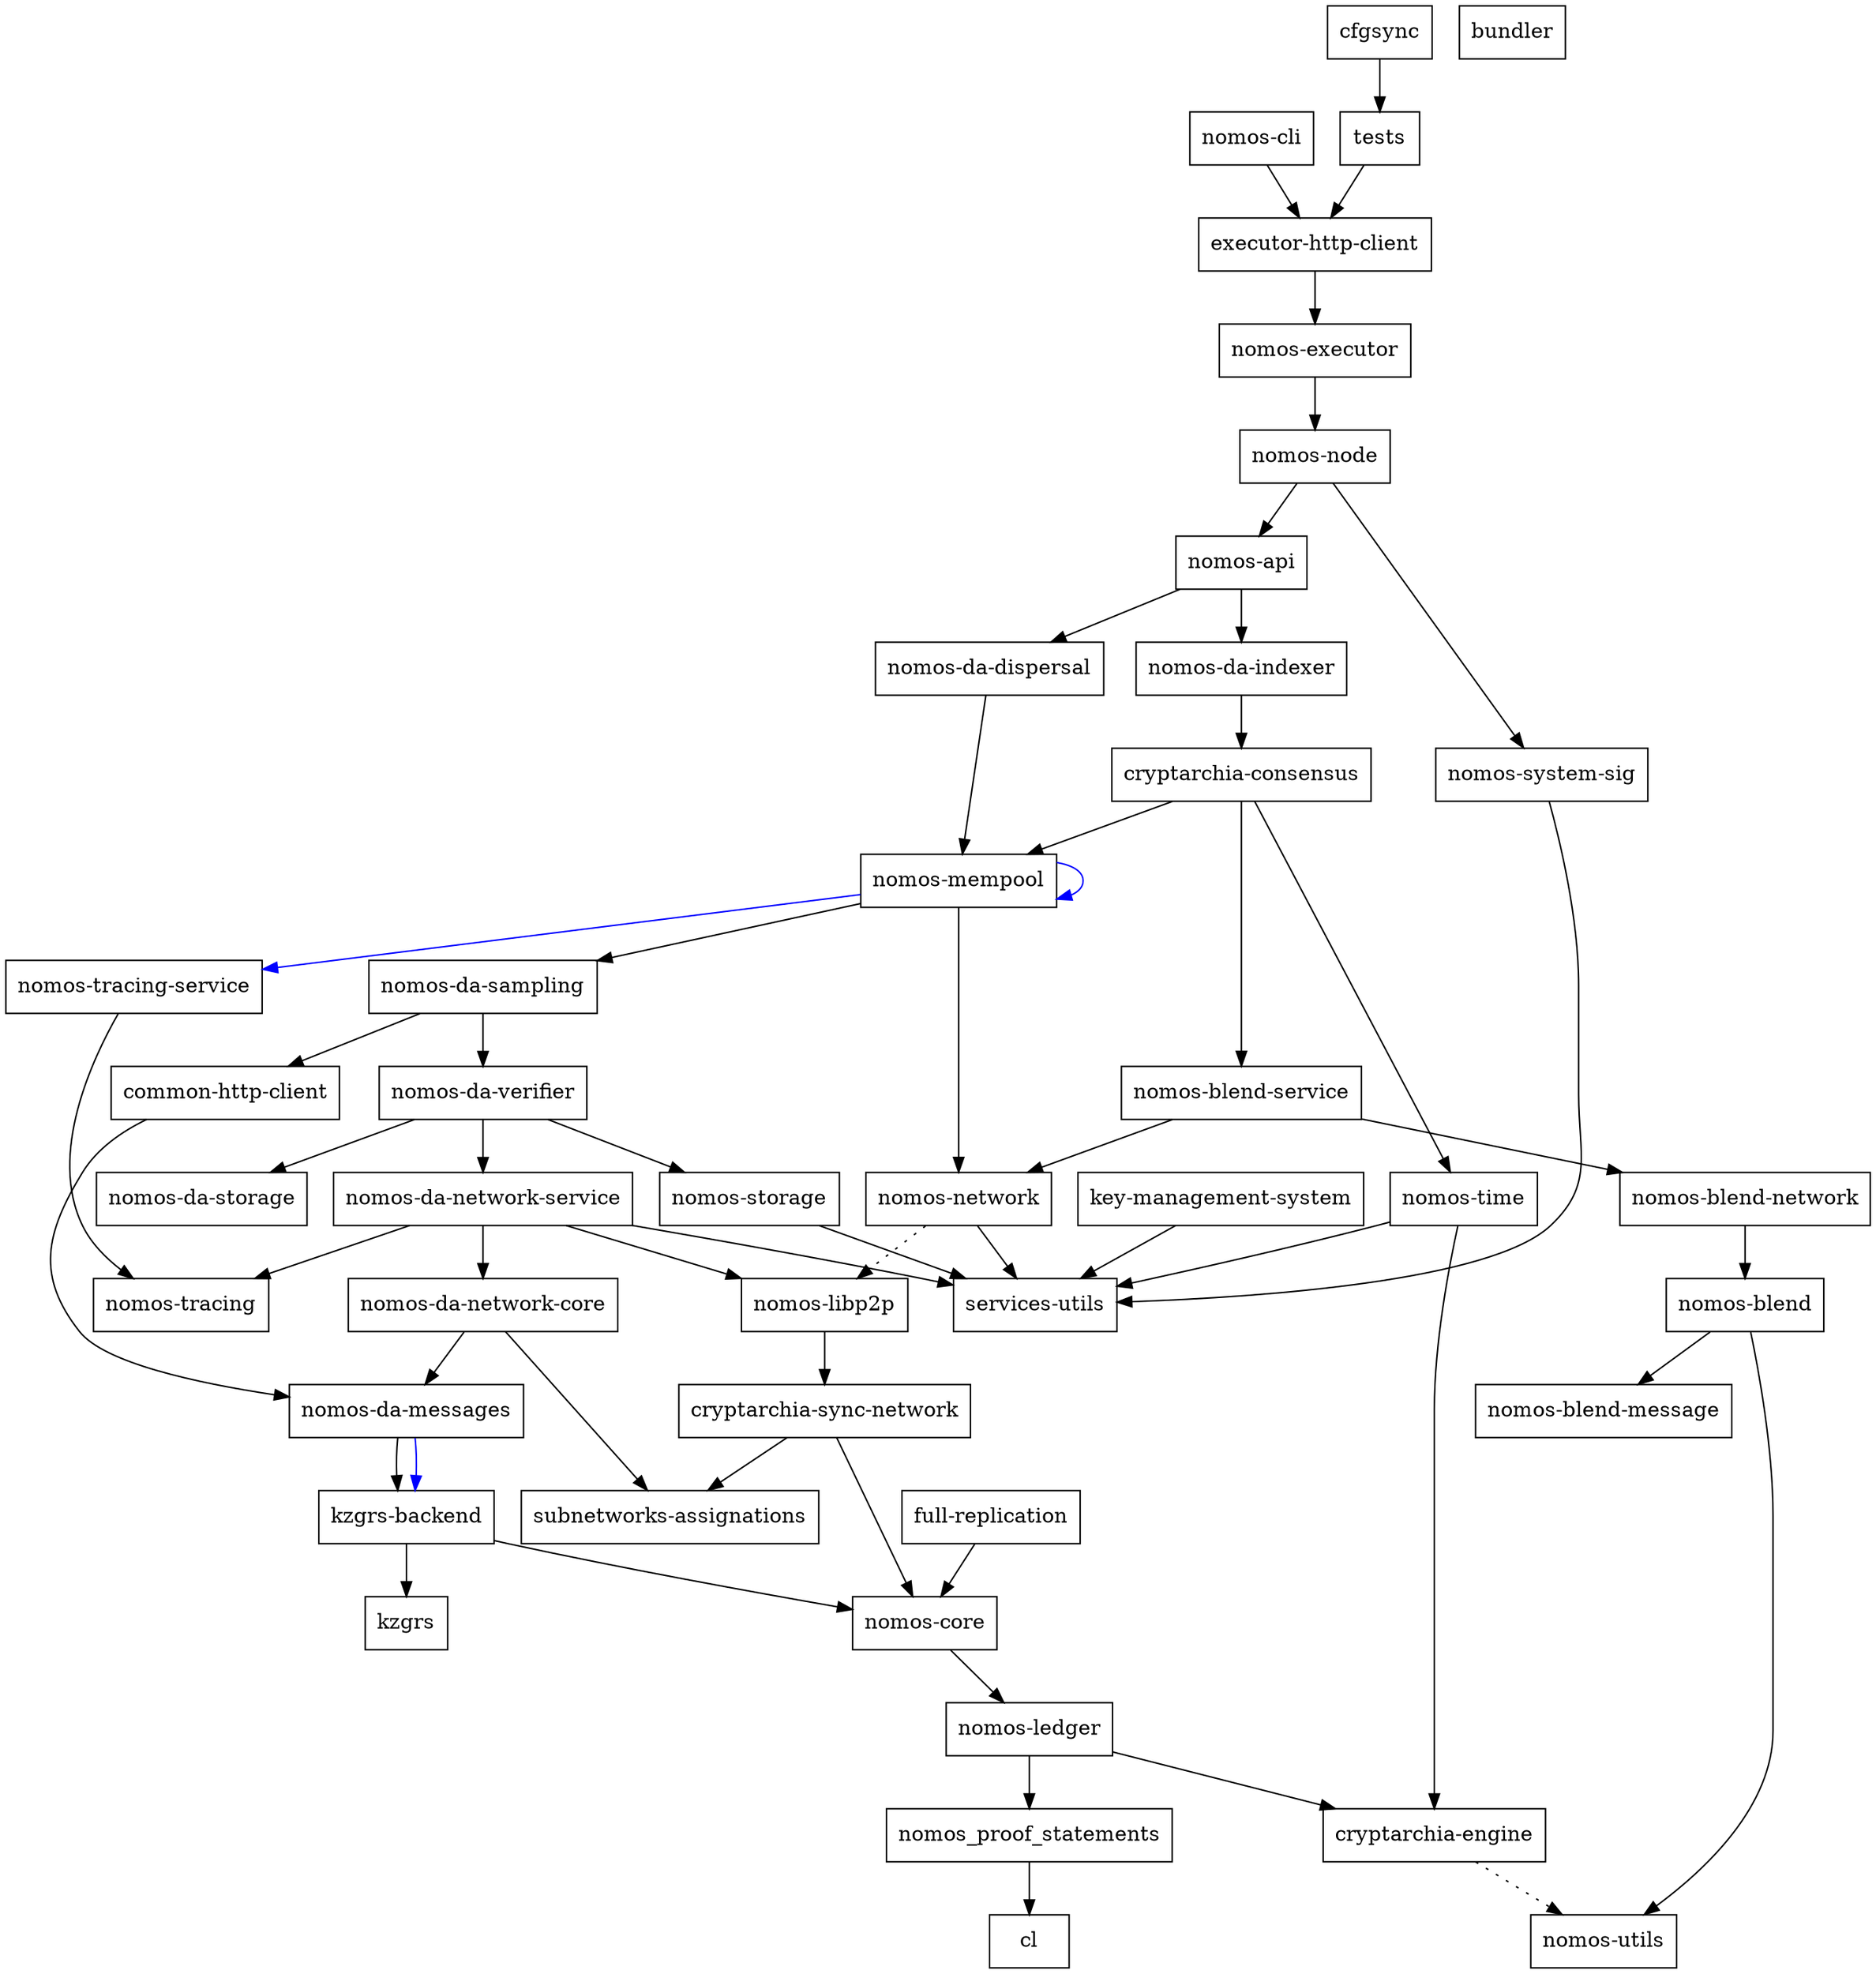 digraph {
    0 [ label = "common-http-client" shape = box]
    1 [ label = "nomos-core" shape = box]
    2 [ label = "cl" shape = box]
    3 [ label = "cryptarchia-engine" shape = box]
    4 [ label = "nomos-utils" shape = box]
    5 [ label = "nomos-ledger" shape = box]
    6 [ label = "nomos_proof_statements" shape = box]
    7 [ label = "nomos-da-messages" shape = box]
    8 [ label = "kzgrs-backend" shape = box]
    9 [ label = "kzgrs" shape = box]
    10 [ label = "executor-http-client" shape = box]
    11 [ label = "nomos-executor" shape = box]
    12 [ label = "nomos-api" shape = box]
    13 [ label = "cryptarchia-consensus" shape = box]
    14 [ label = "cryptarchia-sync-network" shape = box]
    15 [ label = "subnetworks-assignations" shape = box]
    16 [ label = "nomos-blend-service" shape = box]
    17 [ label = "nomos-blend" shape = box]
    18 [ label = "nomos-blend-message" shape = box]
    19 [ label = "nomos-blend-network" shape = box]
    20 [ label = "nomos-libp2p" shape = box]
    21 [ label = "nomos-network" shape = box]
    22 [ label = "services-utils" shape = box]
    23 [ label = "nomos-da-sampling" shape = box]
    24 [ label = "nomos-da-network-core" shape = box]
    25 [ label = "nomos-da-network-service" shape = box]
    26 [ label = "nomos-tracing" shape = box]
    27 [ label = "nomos-da-storage" shape = box]
    28 [ label = "nomos-da-verifier" shape = box]
    29 [ label = "nomos-storage" shape = box]
    30 [ label = "nomos-mempool" shape = box]
    31 [ label = "nomos-tracing-service" shape = box]
    32 [ label = "nomos-time" shape = box]
    33 [ label = "nomos-da-dispersal" shape = box]
    34 [ label = "nomos-da-indexer" shape = box]
    35 [ label = "nomos-node" shape = box]
    36 [ label = "nomos-system-sig" shape = box]
    37 [ label = "bundler" shape = box]
    38 [ label = "nomos-cli" shape = box]
    39 [ label = "full-replication" shape = box]
    40 [ label = "key-management-system" shape = box]
    41 [ label = "cfgsync" shape = box]
    42 [ label = "tests" shape = box]
    0 -> 7 [ ]
    1 -> 5 [ ]
    3 -> 4 [ style = dotted]
    5 -> 3 [ ]
    5 -> 6 [ ]
    6 -> 2 [ ]
    7 -> 8 [ ]
    7 -> 8 [ color = blue]
    8 -> 9 [ ]
    8 -> 1 [ ]
    10 -> 11 [ ]
    11 -> 35 [ ]
    12 -> 33 [ ]
    12 -> 34 [ ]
    13 -> 16 [ ]
    13 -> 30 [ ]
    13 -> 32 [ ]
    14 -> 1 [ ]
    14 -> 15 [ ]
    16 -> 19 [ ]
    16 -> 21 [ ]
    17 -> 18 [ ]
    17 -> 4 [ ]
    19 -> 17 [ ]
    20 -> 14 [ ]
    21 -> 20 [ style = dotted]
    21 -> 22 [ ]
    23 -> 0 [ ]
    23 -> 28 [ ]
    24 -> 7 [ ]
    24 -> 15 [ ]
    25 -> 24 [ ]
    25 -> 20 [ ]
    25 -> 26 [ ]
    25 -> 22 [ ]
    28 -> 25 [ ]
    28 -> 27 [ ]
    28 -> 29 [ ]
    29 -> 22 [ ]
    30 -> 23 [ ]
    30 -> 30 [ color = blue]
    30 -> 21 [ ]
    30 -> 31 [ color = blue]
    31 -> 26 [ ]
    32 -> 3 [ ]
    32 -> 22 [ ]
    33 -> 30 [ ]
    34 -> 13 [ ]
    35 -> 12 [ ]
    35 -> 36 [ ]
    36 -> 22 [ ]
    38 -> 10 [ ]
    39 -> 1 [ ]
    40 -> 22 [ ]
    41 -> 42 [ ]
    42 -> 10 [ ]
}


